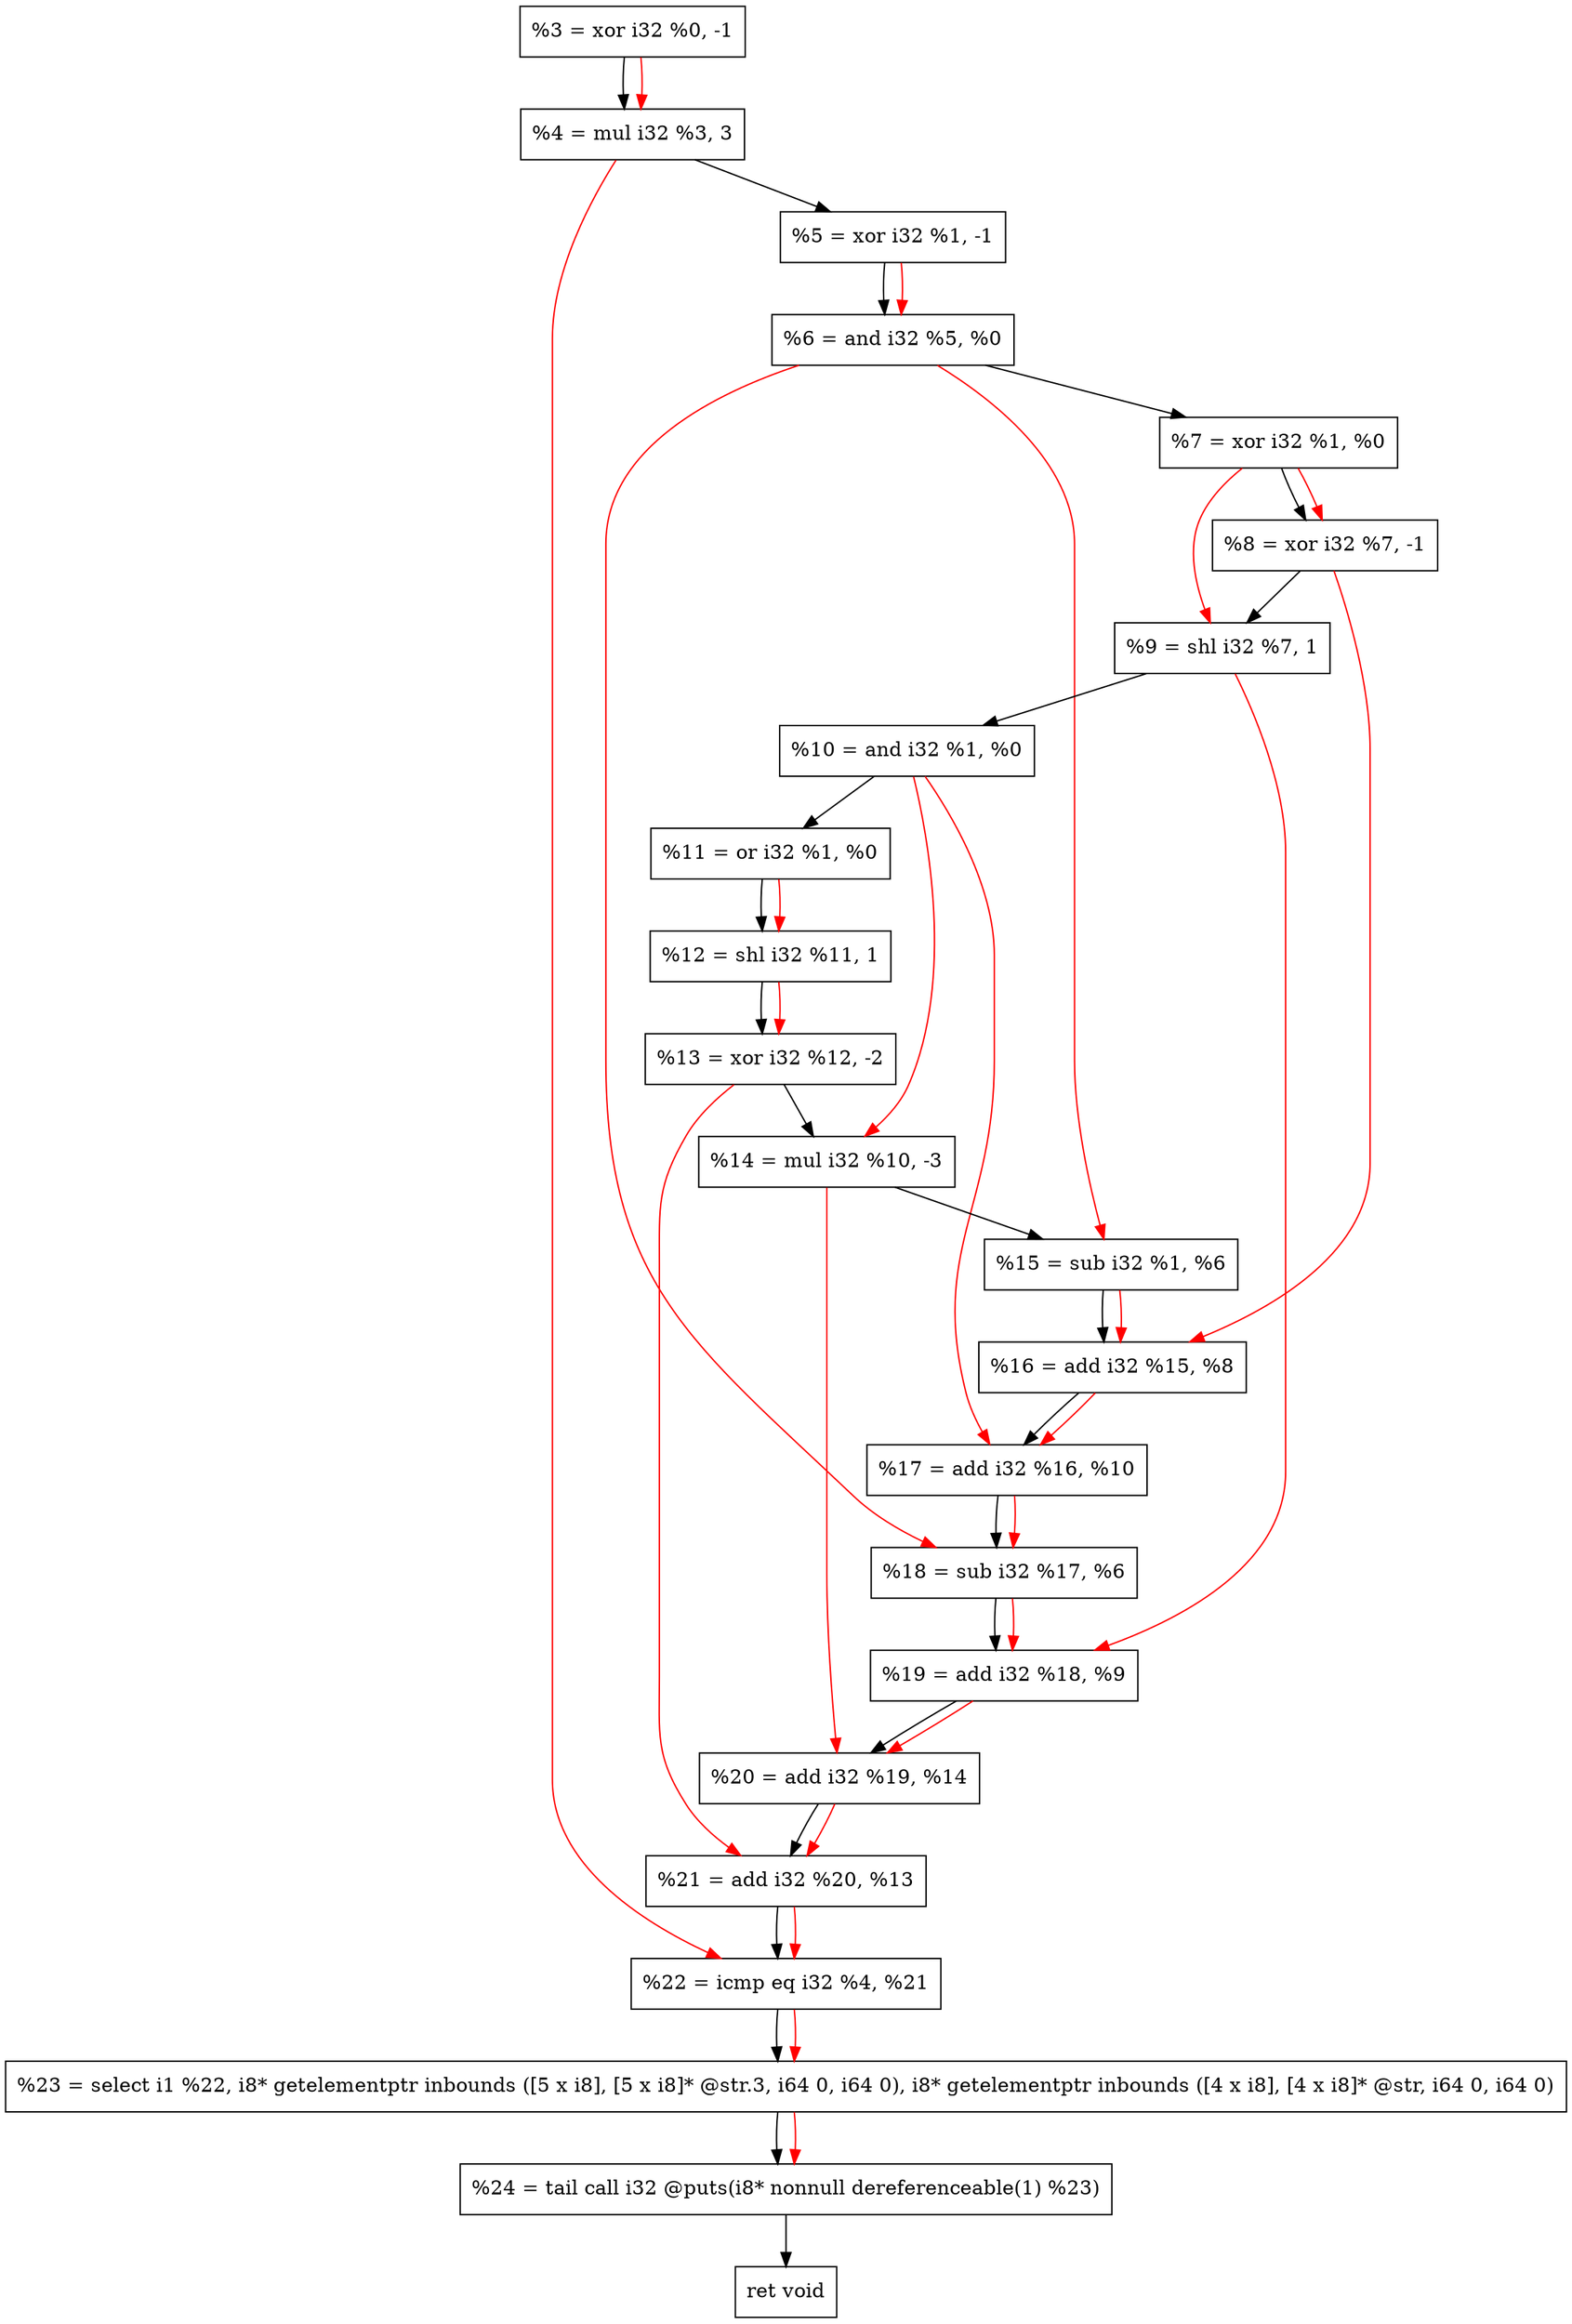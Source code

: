 digraph "DFG for'crackme' function" {
	Node0x111cab0[shape=record, label="  %3 = xor i32 %0, -1"];
	Node0x111cb50[shape=record, label="  %4 = mul i32 %3, 3"];
	Node0x111cc10[shape=record, label="  %5 = xor i32 %1, -1"];
	Node0x111cc80[shape=record, label="  %6 = and i32 %5, %0"];
	Node0x111ccf0[shape=record, label="  %7 = xor i32 %1, %0"];
	Node0x111cd60[shape=record, label="  %8 = xor i32 %7, -1"];
	Node0x111cdd0[shape=record, label="  %9 = shl i32 %7, 1"];
	Node0x111ce40[shape=record, label="  %10 = and i32 %1, %0"];
	Node0x111ceb0[shape=record, label="  %11 = or i32 %1, %0"];
	Node0x111cf20[shape=record, label="  %12 = shl i32 %11, 1"];
	Node0x111cfc0[shape=record, label="  %13 = xor i32 %12, -2"];
	Node0x111d060[shape=record, label="  %14 = mul i32 %10, -3"];
	Node0x111d0d0[shape=record, label="  %15 = sub i32 %1, %6"];
	Node0x111d140[shape=record, label="  %16 = add i32 %15, %8"];
	Node0x111d1b0[shape=record, label="  %17 = add i32 %16, %10"];
	Node0x111d220[shape=record, label="  %18 = sub i32 %17, %6"];
	Node0x111d290[shape=record, label="  %19 = add i32 %18, %9"];
	Node0x111d300[shape=record, label="  %20 = add i32 %19, %14"];
	Node0x111d370[shape=record, label="  %21 = add i32 %20, %13"];
	Node0x111d3e0[shape=record, label="  %22 = icmp eq i32 %4, %21"];
	Node0x10bd268[shape=record, label="  %23 = select i1 %22, i8* getelementptr inbounds ([5 x i8], [5 x i8]* @str.3, i64 0, i64 0), i8* getelementptr inbounds ([4 x i8], [4 x i8]* @str, i64 0, i64 0)"];
	Node0x111d880[shape=record, label="  %24 = tail call i32 @puts(i8* nonnull dereferenceable(1) %23)"];
	Node0x111d8d0[shape=record, label="  ret void"];
	Node0x111cab0 -> Node0x111cb50;
	Node0x111cb50 -> Node0x111cc10;
	Node0x111cc10 -> Node0x111cc80;
	Node0x111cc80 -> Node0x111ccf0;
	Node0x111ccf0 -> Node0x111cd60;
	Node0x111cd60 -> Node0x111cdd0;
	Node0x111cdd0 -> Node0x111ce40;
	Node0x111ce40 -> Node0x111ceb0;
	Node0x111ceb0 -> Node0x111cf20;
	Node0x111cf20 -> Node0x111cfc0;
	Node0x111cfc0 -> Node0x111d060;
	Node0x111d060 -> Node0x111d0d0;
	Node0x111d0d0 -> Node0x111d140;
	Node0x111d140 -> Node0x111d1b0;
	Node0x111d1b0 -> Node0x111d220;
	Node0x111d220 -> Node0x111d290;
	Node0x111d290 -> Node0x111d300;
	Node0x111d300 -> Node0x111d370;
	Node0x111d370 -> Node0x111d3e0;
	Node0x111d3e0 -> Node0x10bd268;
	Node0x10bd268 -> Node0x111d880;
	Node0x111d880 -> Node0x111d8d0;
edge [color=red]
	Node0x111cab0 -> Node0x111cb50;
	Node0x111cc10 -> Node0x111cc80;
	Node0x111ccf0 -> Node0x111cd60;
	Node0x111ccf0 -> Node0x111cdd0;
	Node0x111ceb0 -> Node0x111cf20;
	Node0x111cf20 -> Node0x111cfc0;
	Node0x111ce40 -> Node0x111d060;
	Node0x111cc80 -> Node0x111d0d0;
	Node0x111d0d0 -> Node0x111d140;
	Node0x111cd60 -> Node0x111d140;
	Node0x111d140 -> Node0x111d1b0;
	Node0x111ce40 -> Node0x111d1b0;
	Node0x111d1b0 -> Node0x111d220;
	Node0x111cc80 -> Node0x111d220;
	Node0x111d220 -> Node0x111d290;
	Node0x111cdd0 -> Node0x111d290;
	Node0x111d290 -> Node0x111d300;
	Node0x111d060 -> Node0x111d300;
	Node0x111d300 -> Node0x111d370;
	Node0x111cfc0 -> Node0x111d370;
	Node0x111cb50 -> Node0x111d3e0;
	Node0x111d370 -> Node0x111d3e0;
	Node0x111d3e0 -> Node0x10bd268;
	Node0x10bd268 -> Node0x111d880;
}
